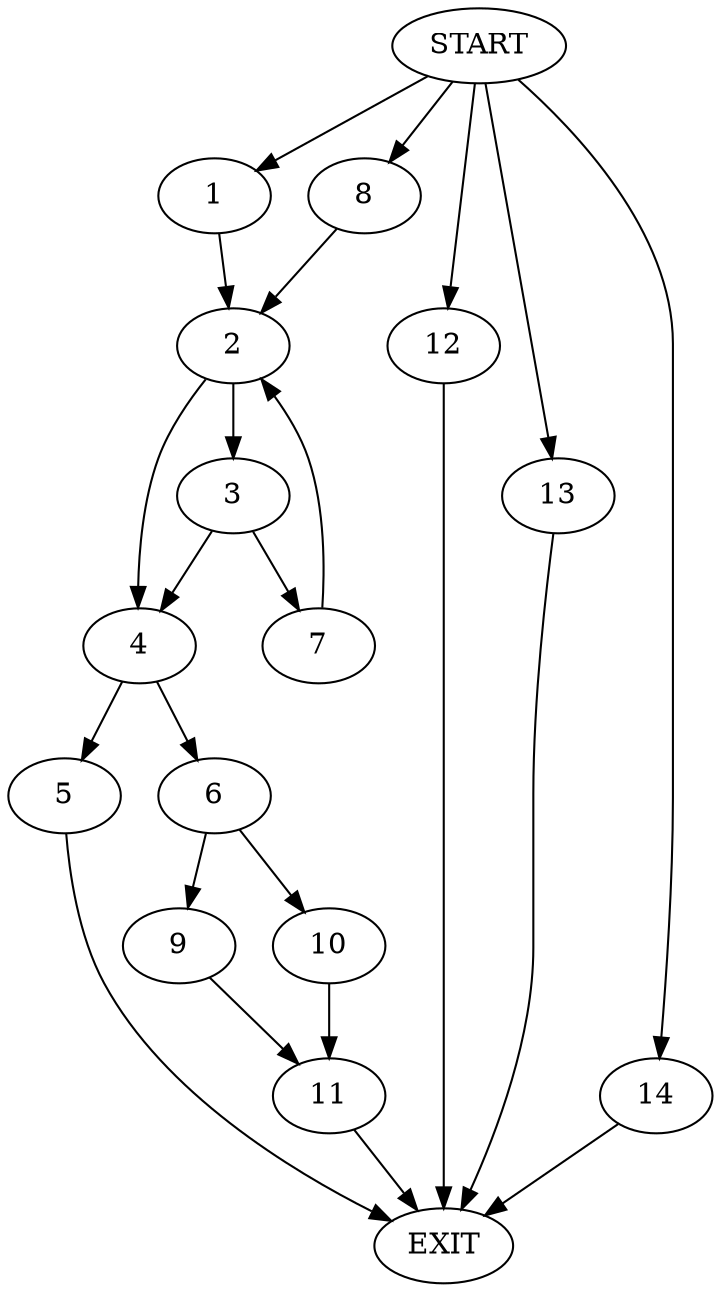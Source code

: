 digraph {
0 [label="START"]
15 [label="EXIT"]
0 -> 1
1 -> 2
2 -> 3
2 -> 4
4 -> 5
4 -> 6
3 -> 4
3 -> 7
7 -> 2
0 -> 8
8 -> 2
6 -> 9
6 -> 10
5 -> 15
9 -> 11
10 -> 11
0 -> 12
12 -> 15
11 -> 15
0 -> 13
13 -> 15
0 -> 14
14 -> 15
}
